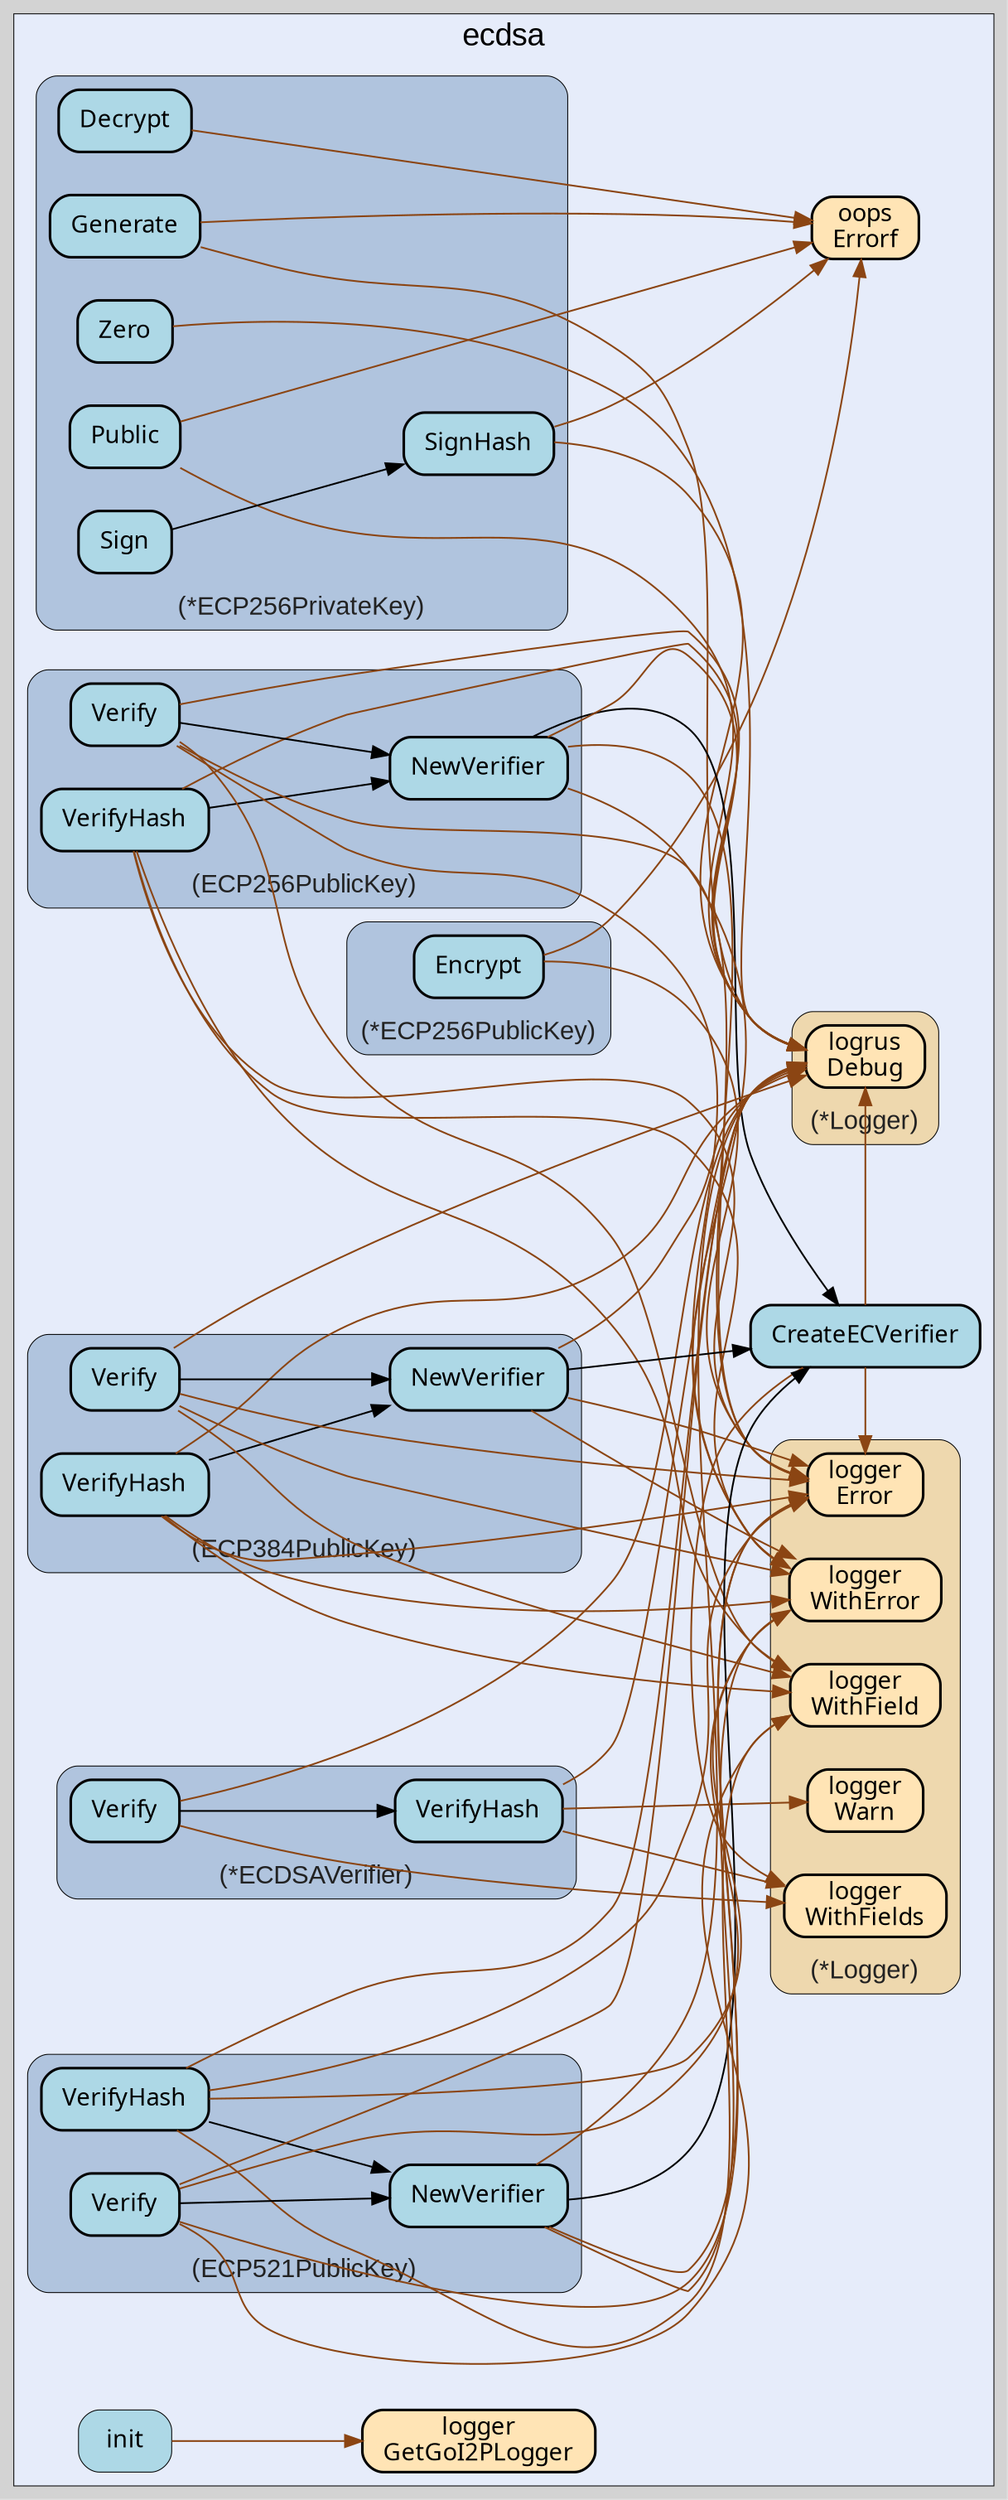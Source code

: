 digraph gocallvis {
    label="";
    labeljust="l";
    fontname="Arial";
    fontsize="14";
    rankdir="LR";
    bgcolor="lightgray";
    style="solid";
    penwidth="0.5";
    pad="0.0";
    nodesep="0.35";

    node [shape="box" style="filled,rounded" fillcolor="honeydew" fontname="Verdana" penwidth="1.0" margin="0.16,0.0"];
    edge [minlen="2"]

    subgraph "cluster_focus" {
        bgcolor="#e6ecfa";
label="ecdsa";
labelloc="t";
labeljust="c";
fontsize="18";
        
        "github.com/samber/oops.Errorf" [ fillcolor="moccasin" label="oops\nErrorf" penwidth="1.5" tooltip="github.com/samber/oops.Errorf | defined in oops.go:34" ]
        "github.com/go-i2p/crypto/ecdsa.CreateECVerifier" [ fillcolor="lightblue" label="CreateECVerifier" penwidth="1.5" tooltip="github.com/go-i2p/crypto/ecdsa.CreateECVerifier | defined in ecdsa_verifier.go:48\nat ecdsa_verifier.go:55: calling [(*github.com/go-i2p/logger.Logger).Error]\nat ecdsa_verifier.go:49: calling [(*github.com/go-i2p/logger.Logger).WithFields]\nat ecdsa_verifier.go:52: calling [(*github.com/sirupsen/logrus.Logger).Debug]\nat ecdsa_verifier.go:63: calling [(*github.com/sirupsen/logrus.Logger).Debug]" ]
        "github.com/go-i2p/crypto/ecdsa.init" [ penwidth="0.5" tooltip="github.com/go-i2p/crypto/ecdsa.init | defined in .:0\nat ecdsa.go:7: calling [github.com/go-i2p/logger.GetGoI2PLogger]" fillcolor="lightblue" label="init" ]
        "github.com/go-i2p/logger.GetGoI2PLogger" [ label="logger\nGetGoI2PLogger" penwidth="1.5" tooltip="github.com/go-i2p/logger.GetGoI2PLogger | defined in log.go:120" fillcolor="moccasin" ]
        
        subgraph "cluster_*github.com/go-i2p/crypto/ecdsa.ECDSAVerifier" {
        penwidth="0.5";
fontsize="15";
labelloc="b";
style="rounded,filled";
fillcolor="lightsteelblue";
label="(*ECDSAVerifier)";
tooltip="type: *github.com/go-i2p/crypto/ecdsa.ECDSAVerifier";
fontcolor="#222222";
        
        "(*github.com/go-i2p/crypto/ecdsa.ECDSAVerifier).Verify" [ penwidth="1.5" tooltip="(*github.com/go-i2p/crypto/ecdsa.ECDSAVerifier).Verify | defined in ecdsa_verifier.go:36\nat ecdsa_verifier.go:37: calling [(*github.com/go-i2p/logger.Logger).WithFields]\nat ecdsa_verifier.go:44: calling [(*github.com/go-i2p/crypto/ecdsa.ECDSAVerifier).VerifyHash]\nat ecdsa_verifier.go:40: calling [(*github.com/sirupsen/logrus.Logger).Debug]" fillcolor="lightblue" label="Verify" ]
        "(*github.com/go-i2p/crypto/ecdsa.ECDSAVerifier).VerifyHash" [ fillcolor="lightblue" label="VerifyHash" penwidth="1.5" tooltip="(*github.com/go-i2p/crypto/ecdsa.ECDSAVerifier).VerifyHash | defined in ecdsa_verifier.go:19\nat ecdsa_verifier.go:27: calling [(*github.com/go-i2p/logger.Logger).Warn]\nat ecdsa_verifier.go:20: calling [(*github.com/go-i2p/logger.Logger).WithFields]\nat ecdsa_verifier.go:23: calling [(*github.com/sirupsen/logrus.Logger).Debug]\nat ecdsa_verifier.go:30: calling [(*github.com/sirupsen/logrus.Logger).Debug]" ]
        
    }

        subgraph "cluster_*github.com/go-i2p/crypto/ecdsa.ECP256PrivateKey" {
        style="rounded,filled";
fillcolor="lightsteelblue";
label="(*ECP256PrivateKey)";
tooltip="type: *github.com/go-i2p/crypto/ecdsa.ECP256PrivateKey";
penwidth="0.5";
fontsize="15";
labelloc="b";
fontcolor="#222222";
        
        "(*github.com/go-i2p/crypto/ecdsa.ECP256PrivateKey).Decrypt" [ label="Decrypt" penwidth="1.5" tooltip="(*github.com/go-i2p/crypto/ecdsa.ECP256PrivateKey).Decrypt | defined in ecdsa_p256_private.go:61\nat ecdsa_p256_private.go:65: calling [github.com/samber/oops.Errorf]" fillcolor="lightblue" ]
        "(*github.com/go-i2p/crypto/ecdsa.ECP256PrivateKey).Public" [ fillcolor="lightblue" label="Public" penwidth="1.5" tooltip="(*github.com/go-i2p/crypto/ecdsa.ECP256PrivateKey).Public | defined in ecdsa_p256_private.go:74\nat ecdsa_p256_private.go:95: calling [(*github.com/sirupsen/logrus.Logger).Debug]\nat ecdsa_p256_private.go:80: calling [github.com/samber/oops.Errorf]" ]
        "(*github.com/go-i2p/crypto/ecdsa.ECP256PrivateKey).Zero" [ tooltip="(*github.com/go-i2p/crypto/ecdsa.ECP256PrivateKey).Zero | defined in ecdsa_p256_private.go:100\nat ecdsa_p256_private.go:105: calling [(*github.com/sirupsen/logrus.Logger).Debug]" fillcolor="lightblue" label="Zero" penwidth="1.5" ]
        "(*github.com/go-i2p/crypto/ecdsa.ECP256PrivateKey).SignHash" [ fillcolor="lightblue" label="SignHash" penwidth="1.5" tooltip="(*github.com/go-i2p/crypto/ecdsa.ECP256PrivateKey).SignHash | defined in ecdsa_p256_private.go:31\nat ecdsa_p256_private.go:56: calling [(*github.com/sirupsen/logrus.Logger).Debug]\nat ecdsa_p256_private.go:44: calling [github.com/samber/oops.Errorf]" ]
        "(*github.com/go-i2p/crypto/ecdsa.ECP256PrivateKey).Sign" [ label="Sign" penwidth="1.5" tooltip="(*github.com/go-i2p/crypto/ecdsa.ECP256PrivateKey).Sign | defined in ecdsa_p256_private.go:24\nat ecdsa_p256_private.go:27: calling [(*github.com/go-i2p/crypto/ecdsa.ECP256PrivateKey).SignHash]" fillcolor="lightblue" ]
        "(*github.com/go-i2p/crypto/ecdsa.ECP256PrivateKey).Generate" [ fillcolor="lightblue" label="Generate" penwidth="1.5" tooltip="(*github.com/go-i2p/crypto/ecdsa.ECP256PrivateKey).Generate | defined in ecdsa_p256_private.go:109\nat ecdsa_p256_private.go:113: calling [github.com/samber/oops.Errorf]\nat ecdsa_p256_private.go:123: calling [(*github.com/sirupsen/logrus.Logger).Debug]" ]
        
    }

        subgraph "cluster_*github.com/go-i2p/crypto/ecdsa.ECP256PublicKey" {
        penwidth="0.5";
fontcolor="#222222";
style="rounded,filled";
fillcolor="lightsteelblue";
fontsize="15";
labelloc="b";
label="(*ECP256PublicKey)";
tooltip="type: *github.com/go-i2p/crypto/ecdsa.ECP256PublicKey";
        
        "(*github.com/go-i2p/crypto/ecdsa.ECP256PublicKey).Encrypt" [ tooltip="(*github.com/go-i2p/crypto/ecdsa.ECP256PublicKey).Encrypt | defined in ecdsa_p256_public.go:38\nat ecdsa_p256_public.go:39: calling [(*github.com/go-i2p/logger.Logger).Error]\nat ecdsa_p256_public.go:40: calling [github.com/samber/oops.Errorf]" fillcolor="lightblue" label="Encrypt" penwidth="1.5" ]
        
    }

        subgraph "cluster_*github.com/go-i2p/logger.Logger" {
        labelloc="b";
style="rounded,filled";
fillcolor="wheat2";
label="(*Logger)";
tooltip="type: *github.com/go-i2p/logger.Logger";
penwidth="0.5";
fontsize="15";
fontcolor="#222222";
        
        "(*github.com/go-i2p/logger.Logger).WithFields" [ fillcolor="moccasin" label="logger\nWithFields" penwidth="1.5" tooltip="(*github.com/go-i2p/logger.Logger).WithFields | defined in log.go:60" ]
        "(*github.com/go-i2p/logger.Logger).Warn" [ tooltip="(*github.com/go-i2p/logger.Logger).Warn | defined in log.go:30" fillcolor="moccasin" label="logger\nWarn" penwidth="1.5" ]
        "(*github.com/go-i2p/logger.Logger).WithField" [ penwidth="1.5" tooltip="(*github.com/go-i2p/logger.Logger).WithField | defined in log.go:54" fillcolor="moccasin" label="logger\nWithField" ]
        "(*github.com/go-i2p/logger.Logger).Error" [ penwidth="1.5" tooltip="(*github.com/go-i2p/logger.Logger).Error | defined in log.go:42" fillcolor="moccasin" label="logger\nError" ]
        "(*github.com/go-i2p/logger.Logger).WithError" [ fillcolor="moccasin" label="logger\nWithError" penwidth="1.5" tooltip="(*github.com/go-i2p/logger.Logger).WithError | defined in log.go:66" ]
        
    }

        subgraph "cluster_*github.com/sirupsen/logrus.Logger" {
        labelloc="b";
style="rounded,filled";
fillcolor="wheat2";
label="(*Logger)";
tooltip="type: *github.com/sirupsen/logrus.Logger";
penwidth="0.5";
fontsize="15";
fontcolor="#222222";
        
        "(*github.com/sirupsen/logrus.Logger).Debug" [ fillcolor="moccasin" label="logrus\nDebug" penwidth="1.5" tooltip="(*github.com/sirupsen/logrus.Logger).Debug | defined in logger.go:221" ]
        
    }

        subgraph "cluster_github.com/go-i2p/crypto/ecdsa.ECP256PublicKey" {
        tooltip="type: github.com/go-i2p/crypto/ecdsa.ECP256PublicKey";
fontcolor="#222222";
labelloc="b";
fillcolor="lightsteelblue";
label="(ECP256PublicKey)";
penwidth="0.5";
fontsize="15";
style="rounded,filled";
        
        "(github.com/go-i2p/crypto/ecdsa.ECP256PublicKey).NewVerifier" [ fillcolor="lightblue" label="NewVerifier" penwidth="1.5" tooltip="(github.com/go-i2p/crypto/ecdsa.ECP256PublicKey).NewVerifier | defined in ecdsa_p256_public.go:51\nat ecdsa_p256_public.go:56: calling [(*github.com/go-i2p/logger.Logger).Error]\nat ecdsa_p256_public.go:54: calling [github.com/go-i2p/crypto/ecdsa.CreateECVerifier]\nat ecdsa_p256_public.go:52: calling [(*github.com/sirupsen/logrus.Logger).Debug]\nat ecdsa_p256_public.go:56: calling [(*github.com/go-i2p/logger.Logger).WithError]" ]
        "(github.com/go-i2p/crypto/ecdsa.ECP256PublicKey).VerifyHash" [ fillcolor="lightblue" label="VerifyHash" penwidth="1.5" tooltip="(github.com/go-i2p/crypto/ecdsa.ECP256PublicKey).VerifyHash | defined in ecdsa_p256_public.go:27\nat ecdsa_p256_public.go:28: calling [(*github.com/go-i2p/logger.Logger).WithField]\nat ecdsa_p256_public.go:28: calling [(*github.com/sirupsen/logrus.Logger).Debug]\nat ecdsa_p256_public.go:31: calling [(*github.com/go-i2p/logger.Logger).Error]\nat ecdsa_p256_public.go:31: calling [(*github.com/go-i2p/logger.Logger).WithError]\nat ecdsa_p256_public.go:29: calling [(github.com/go-i2p/crypto/ecdsa.ECP256PublicKey).NewVerifier]" ]
        "(github.com/go-i2p/crypto/ecdsa.ECP256PublicKey).Verify" [ fillcolor="lightblue" label="Verify" penwidth="1.5" tooltip="(github.com/go-i2p/crypto/ecdsa.ECP256PublicKey).Verify | defined in ecdsa_p256_public.go:16\nat ecdsa_p256_public.go:17: calling [(*github.com/sirupsen/logrus.Logger).Debug]\nat ecdsa_p256_public.go:20: calling [(*github.com/go-i2p/logger.Logger).WithError]\nat ecdsa_p256_public.go:18: calling [(github.com/go-i2p/crypto/ecdsa.ECP256PublicKey).NewVerifier]\nat ecdsa_p256_public.go:20: calling [(*github.com/go-i2p/logger.Logger).Error]\nat ecdsa_p256_public.go:17: calling [(*github.com/go-i2p/logger.Logger).WithField]" ]
        
    }

        subgraph "cluster_github.com/go-i2p/crypto/ecdsa.ECP384PublicKey" {
        penwidth="0.5";
fontcolor="#222222";
labelloc="b";
style="rounded,filled";
label="(ECP384PublicKey)";
tooltip="type: github.com/go-i2p/crypto/ecdsa.ECP384PublicKey";
fontsize="15";
fillcolor="lightsteelblue";
        
        "(github.com/go-i2p/crypto/ecdsa.ECP384PublicKey).VerifyHash" [ fillcolor="lightblue" label="VerifyHash" penwidth="1.5" tooltip="(github.com/go-i2p/crypto/ecdsa.ECP384PublicKey).VerifyHash | defined in ecdsa_p384_public.go:26\nat ecdsa_p384_public.go:27: calling [(*github.com/sirupsen/logrus.Logger).Debug]\nat ecdsa_p384_public.go:30: calling [(*github.com/go-i2p/logger.Logger).WithError]\nat ecdsa_p384_public.go:28: calling [(github.com/go-i2p/crypto/ecdsa.ECP384PublicKey).NewVerifier]\nat ecdsa_p384_public.go:30: calling [(*github.com/go-i2p/logger.Logger).Error]\nat ecdsa_p384_public.go:27: calling [(*github.com/go-i2p/logger.Logger).WithField]" ]
        "(github.com/go-i2p/crypto/ecdsa.ECP384PublicKey).NewVerifier" [ tooltip="(github.com/go-i2p/crypto/ecdsa.ECP384PublicKey).NewVerifier | defined in ecdsa_p384_public.go:44\nat ecdsa_p384_public.go:45: calling [(*github.com/sirupsen/logrus.Logger).Debug]\nat ecdsa_p384_public.go:48: calling [(*github.com/go-i2p/logger.Logger).Error]\nat ecdsa_p384_public.go:46: calling [github.com/go-i2p/crypto/ecdsa.CreateECVerifier]\nat ecdsa_p384_public.go:48: calling [(*github.com/go-i2p/logger.Logger).WithError]" fillcolor="lightblue" label="NewVerifier" penwidth="1.5" ]
        "(github.com/go-i2p/crypto/ecdsa.ECP384PublicKey).Verify" [ label="Verify" penwidth="1.5" tooltip="(github.com/go-i2p/crypto/ecdsa.ECP384PublicKey).Verify | defined in ecdsa_p384_public.go:15\nat ecdsa_p384_public.go:19: calling [(*github.com/go-i2p/logger.Logger).WithError]\nat ecdsa_p384_public.go:17: calling [(github.com/go-i2p/crypto/ecdsa.ECP384PublicKey).NewVerifier]\nat ecdsa_p384_public.go:16: calling [(*github.com/go-i2p/logger.Logger).WithField]\nat ecdsa_p384_public.go:16: calling [(*github.com/sirupsen/logrus.Logger).Debug]\nat ecdsa_p384_public.go:19: calling [(*github.com/go-i2p/logger.Logger).Error]" fillcolor="lightblue" ]
        
    }

        subgraph "cluster_github.com/go-i2p/crypto/ecdsa.ECP521PublicKey" {
        fontcolor="#222222";
labelloc="b";
fillcolor="lightsteelblue";
tooltip="type: github.com/go-i2p/crypto/ecdsa.ECP521PublicKey";
style="rounded,filled";
label="(ECP521PublicKey)";
penwidth="0.5";
fontsize="15";
        
        "(github.com/go-i2p/crypto/ecdsa.ECP521PublicKey).NewVerifier" [ fillcolor="lightblue" label="NewVerifier" penwidth="1.5" tooltip="(github.com/go-i2p/crypto/ecdsa.ECP521PublicKey).NewVerifier | defined in ecdsa_p521_public.go:44\nat ecdsa_p521_public.go:45: calling [(*github.com/sirupsen/logrus.Logger).Debug]\nat ecdsa_p521_public.go:48: calling [(*github.com/go-i2p/logger.Logger).WithError]\nat ecdsa_p521_public.go:48: calling [(*github.com/go-i2p/logger.Logger).Error]\nat ecdsa_p521_public.go:46: calling [github.com/go-i2p/crypto/ecdsa.CreateECVerifier]" ]
        "(github.com/go-i2p/crypto/ecdsa.ECP521PublicKey).VerifyHash" [ fillcolor="lightblue" label="VerifyHash" penwidth="1.5" tooltip="(github.com/go-i2p/crypto/ecdsa.ECP521PublicKey).VerifyHash | defined in ecdsa_p521_public.go:26\nat ecdsa_p521_public.go:27: calling [(*github.com/sirupsen/logrus.Logger).Debug]\nat ecdsa_p521_public.go:28: calling [(github.com/go-i2p/crypto/ecdsa.ECP521PublicKey).NewVerifier]\nat ecdsa_p521_public.go:30: calling [(*github.com/go-i2p/logger.Logger).WithError]\nat ecdsa_p521_public.go:30: calling [(*github.com/go-i2p/logger.Logger).Error]\nat ecdsa_p521_public.go:27: calling [(*github.com/go-i2p/logger.Logger).WithField]" ]
        "(github.com/go-i2p/crypto/ecdsa.ECP521PublicKey).Verify" [ fillcolor="lightblue" label="Verify" penwidth="1.5" tooltip="(github.com/go-i2p/crypto/ecdsa.ECP521PublicKey).Verify | defined in ecdsa_p521_public.go:15\nat ecdsa_p521_public.go:16: calling [(*github.com/go-i2p/logger.Logger).WithField]\nat ecdsa_p521_public.go:17: calling [(github.com/go-i2p/crypto/ecdsa.ECP521PublicKey).NewVerifier]\nat ecdsa_p521_public.go:16: calling [(*github.com/sirupsen/logrus.Logger).Debug]\nat ecdsa_p521_public.go:19: calling [(*github.com/go-i2p/logger.Logger).WithError]\nat ecdsa_p521_public.go:19: calling [(*github.com/go-i2p/logger.Logger).Error]" ]
        
    }

    }

    "(*github.com/go-i2p/crypto/ecdsa.ECP256PublicKey).Encrypt" -> "(*github.com/go-i2p/logger.Logger).Error" [ color="saddlebrown" tooltip="at ecdsa_p256_public.go:39: calling [(*github.com/go-i2p/logger.Logger).Error]" ]
    "(*github.com/go-i2p/crypto/ecdsa.ECDSAVerifier).VerifyHash" -> "(*github.com/go-i2p/logger.Logger).Warn" [ color="saddlebrown" tooltip="at ecdsa_verifier.go:27: calling [(*github.com/go-i2p/logger.Logger).Warn]" ]
    "(github.com/go-i2p/crypto/ecdsa.ECP384PublicKey).NewVerifier" -> "(*github.com/sirupsen/logrus.Logger).Debug" [ color="saddlebrown" tooltip="at ecdsa_p384_public.go:45: calling [(*github.com/sirupsen/logrus.Logger).Debug]" ]
    "(github.com/go-i2p/crypto/ecdsa.ECP521PublicKey).NewVerifier" -> "(*github.com/sirupsen/logrus.Logger).Debug" [ color="saddlebrown" tooltip="at ecdsa_p521_public.go:45: calling [(*github.com/sirupsen/logrus.Logger).Debug]" ]
    "(github.com/go-i2p/crypto/ecdsa.ECP521PublicKey).NewVerifier" -> "(*github.com/go-i2p/logger.Logger).WithError" [ tooltip="at ecdsa_p521_public.go:48: calling [(*github.com/go-i2p/logger.Logger).WithError]" color="saddlebrown" ]
    "(github.com/go-i2p/crypto/ecdsa.ECP521PublicKey).NewVerifier" -> "(*github.com/go-i2p/logger.Logger).Error" [ color="saddlebrown" tooltip="at ecdsa_p521_public.go:48: calling [(*github.com/go-i2p/logger.Logger).Error]" ]
    "(github.com/go-i2p/crypto/ecdsa.ECP384PublicKey).VerifyHash" -> "(*github.com/sirupsen/logrus.Logger).Debug" [ tooltip="at ecdsa_p384_public.go:27: calling [(*github.com/sirupsen/logrus.Logger).Debug]" color="saddlebrown" ]
    "(github.com/go-i2p/crypto/ecdsa.ECP384PublicKey).VerifyHash" -> "(*github.com/go-i2p/logger.Logger).WithError" [ color="saddlebrown" tooltip="at ecdsa_p384_public.go:30: calling [(*github.com/go-i2p/logger.Logger).WithError]" ]
    "(github.com/go-i2p/crypto/ecdsa.ECP256PublicKey).NewVerifier" -> "(*github.com/go-i2p/logger.Logger).Error" [ color="saddlebrown" tooltip="at ecdsa_p256_public.go:56: calling [(*github.com/go-i2p/logger.Logger).Error]" ]
    "(*github.com/go-i2p/crypto/ecdsa.ECP256PrivateKey).Public" -> "(*github.com/sirupsen/logrus.Logger).Debug" [ color="saddlebrown" tooltip="at ecdsa_p256_private.go:95: calling [(*github.com/sirupsen/logrus.Logger).Debug]" ]
    "(*github.com/go-i2p/crypto/ecdsa.ECDSAVerifier).VerifyHash" -> "(*github.com/go-i2p/logger.Logger).WithFields" [ color="saddlebrown" tooltip="at ecdsa_verifier.go:20: calling [(*github.com/go-i2p/logger.Logger).WithFields]" ]
    "(*github.com/go-i2p/crypto/ecdsa.ECP256PrivateKey).Decrypt" -> "github.com/samber/oops.Errorf" [ color="saddlebrown" tooltip="at ecdsa_p256_private.go:65: calling [github.com/samber/oops.Errorf]" ]
    "(*github.com/go-i2p/crypto/ecdsa.ECP256PrivateKey).Public" -> "github.com/samber/oops.Errorf" [ color="saddlebrown" tooltip="at ecdsa_p256_private.go:80: calling [github.com/samber/oops.Errorf]" ]
    "github.com/go-i2p/crypto/ecdsa.init" -> "github.com/go-i2p/logger.GetGoI2PLogger" [ tooltip="at ecdsa.go:7: calling [github.com/go-i2p/logger.GetGoI2PLogger]" color="saddlebrown" ]
    "(*github.com/go-i2p/crypto/ecdsa.ECP256PrivateKey).SignHash" -> "(*github.com/sirupsen/logrus.Logger).Debug" [ tooltip="at ecdsa_p256_private.go:56: calling [(*github.com/sirupsen/logrus.Logger).Debug]" color="saddlebrown" ]
    "(github.com/go-i2p/crypto/ecdsa.ECP521PublicKey).Verify" -> "(*github.com/go-i2p/logger.Logger).WithField" [ color="saddlebrown" tooltip="at ecdsa_p521_public.go:16: calling [(*github.com/go-i2p/logger.Logger).WithField]" ]
    "(github.com/go-i2p/crypto/ecdsa.ECP521PublicKey).Verify" -> "(github.com/go-i2p/crypto/ecdsa.ECP521PublicKey).NewVerifier" [ tooltip="at ecdsa_p521_public.go:17: calling [(github.com/go-i2p/crypto/ecdsa.ECP521PublicKey).NewVerifier]" ]
    "(github.com/go-i2p/crypto/ecdsa.ECP256PublicKey).Verify" -> "(*github.com/sirupsen/logrus.Logger).Debug" [ color="saddlebrown" tooltip="at ecdsa_p256_public.go:17: calling [(*github.com/sirupsen/logrus.Logger).Debug]" ]
    "(github.com/go-i2p/crypto/ecdsa.ECP384PublicKey).NewVerifier" -> "(*github.com/go-i2p/logger.Logger).Error" [ tooltip="at ecdsa_p384_public.go:48: calling [(*github.com/go-i2p/logger.Logger).Error]" color="saddlebrown" ]
    "(github.com/go-i2p/crypto/ecdsa.ECP256PublicKey).NewVerifier" -> "github.com/go-i2p/crypto/ecdsa.CreateECVerifier" [ tooltip="at ecdsa_p256_public.go:54: calling [github.com/go-i2p/crypto/ecdsa.CreateECVerifier]" ]
    "(github.com/go-i2p/crypto/ecdsa.ECP256PublicKey).Verify" -> "(*github.com/go-i2p/logger.Logger).WithError" [ tooltip="at ecdsa_p256_public.go:20: calling [(*github.com/go-i2p/logger.Logger).WithError]" color="saddlebrown" ]
    "(*github.com/go-i2p/crypto/ecdsa.ECP256PublicKey).Encrypt" -> "github.com/samber/oops.Errorf" [ color="saddlebrown" tooltip="at ecdsa_p256_public.go:40: calling [github.com/samber/oops.Errorf]" ]
    "(github.com/go-i2p/crypto/ecdsa.ECP521PublicKey).VerifyHash" -> "(*github.com/sirupsen/logrus.Logger).Debug" [ tooltip="at ecdsa_p521_public.go:27: calling [(*github.com/sirupsen/logrus.Logger).Debug]" color="saddlebrown" ]
    "(*github.com/go-i2p/crypto/ecdsa.ECP256PrivateKey).Zero" -> "(*github.com/sirupsen/logrus.Logger).Debug" [ color="saddlebrown" tooltip="at ecdsa_p256_private.go:105: calling [(*github.com/sirupsen/logrus.Logger).Debug]" ]
    "(github.com/go-i2p/crypto/ecdsa.ECP256PublicKey).Verify" -> "(github.com/go-i2p/crypto/ecdsa.ECP256PublicKey).NewVerifier" [ tooltip="at ecdsa_p256_public.go:18: calling [(github.com/go-i2p/crypto/ecdsa.ECP256PublicKey).NewVerifier]" ]
    "(github.com/go-i2p/crypto/ecdsa.ECP521PublicKey).NewVerifier" -> "github.com/go-i2p/crypto/ecdsa.CreateECVerifier" [ tooltip="at ecdsa_p521_public.go:46: calling [github.com/go-i2p/crypto/ecdsa.CreateECVerifier]" ]
    "(github.com/go-i2p/crypto/ecdsa.ECP521PublicKey).VerifyHash" -> "(github.com/go-i2p/crypto/ecdsa.ECP521PublicKey).NewVerifier" [ tooltip="at ecdsa_p521_public.go:28: calling [(github.com/go-i2p/crypto/ecdsa.ECP521PublicKey).NewVerifier]" ]
    "(github.com/go-i2p/crypto/ecdsa.ECP384PublicKey).NewVerifier" -> "github.com/go-i2p/crypto/ecdsa.CreateECVerifier" [ tooltip="at ecdsa_p384_public.go:46: calling [github.com/go-i2p/crypto/ecdsa.CreateECVerifier]" ]
    "(github.com/go-i2p/crypto/ecdsa.ECP521PublicKey).VerifyHash" -> "(*github.com/go-i2p/logger.Logger).WithError" [ color="saddlebrown" tooltip="at ecdsa_p521_public.go:30: calling [(*github.com/go-i2p/logger.Logger).WithError]" ]
    "(github.com/go-i2p/crypto/ecdsa.ECP256PublicKey).Verify" -> "(*github.com/go-i2p/logger.Logger).Error" [ color="saddlebrown" tooltip="at ecdsa_p256_public.go:20: calling [(*github.com/go-i2p/logger.Logger).Error]" ]
    "github.com/go-i2p/crypto/ecdsa.CreateECVerifier" -> "(*github.com/go-i2p/logger.Logger).Error" [ color="saddlebrown" tooltip="at ecdsa_verifier.go:55: calling [(*github.com/go-i2p/logger.Logger).Error]" ]
    "(github.com/go-i2p/crypto/ecdsa.ECP384PublicKey).VerifyHash" -> "(github.com/go-i2p/crypto/ecdsa.ECP384PublicKey).NewVerifier" [ tooltip="at ecdsa_p384_public.go:28: calling [(github.com/go-i2p/crypto/ecdsa.ECP384PublicKey).NewVerifier]" ]
    "(github.com/go-i2p/crypto/ecdsa.ECP256PublicKey).NewVerifier" -> "(*github.com/sirupsen/logrus.Logger).Debug" [ color="saddlebrown" tooltip="at ecdsa_p256_public.go:52: calling [(*github.com/sirupsen/logrus.Logger).Debug]" ]
    "(github.com/go-i2p/crypto/ecdsa.ECP521PublicKey).VerifyHash" -> "(*github.com/go-i2p/logger.Logger).Error" [ color="saddlebrown" tooltip="at ecdsa_p521_public.go:30: calling [(*github.com/go-i2p/logger.Logger).Error]" ]
    "(github.com/go-i2p/crypto/ecdsa.ECP256PublicKey).VerifyHash" -> "(*github.com/go-i2p/logger.Logger).WithField" [ color="saddlebrown" tooltip="at ecdsa_p256_public.go:28: calling [(*github.com/go-i2p/logger.Logger).WithField]" ]
    "(*github.com/go-i2p/crypto/ecdsa.ECDSAVerifier).Verify" -> "(*github.com/go-i2p/logger.Logger).WithFields" [ tooltip="at ecdsa_verifier.go:37: calling [(*github.com/go-i2p/logger.Logger).WithFields]" color="saddlebrown" ]
    "(*github.com/go-i2p/crypto/ecdsa.ECDSAVerifier).Verify" -> "(*github.com/go-i2p/crypto/ecdsa.ECDSAVerifier).VerifyHash" [ tooltip="at ecdsa_verifier.go:44: calling [(*github.com/go-i2p/crypto/ecdsa.ECDSAVerifier).VerifyHash]" ]
    "(github.com/go-i2p/crypto/ecdsa.ECP384PublicKey).Verify" -> "(*github.com/go-i2p/logger.Logger).WithError" [ color="saddlebrown" tooltip="at ecdsa_p384_public.go:19: calling [(*github.com/go-i2p/logger.Logger).WithError]" ]
    "github.com/go-i2p/crypto/ecdsa.CreateECVerifier" -> "(*github.com/go-i2p/logger.Logger).WithFields" [ color="saddlebrown" tooltip="at ecdsa_verifier.go:49: calling [(*github.com/go-i2p/logger.Logger).WithFields]" ]
    "(github.com/go-i2p/crypto/ecdsa.ECP521PublicKey).VerifyHash" -> "(*github.com/go-i2p/logger.Logger).WithField" [ tooltip="at ecdsa_p521_public.go:27: calling [(*github.com/go-i2p/logger.Logger).WithField]" color="saddlebrown" ]
    "(github.com/go-i2p/crypto/ecdsa.ECP256PublicKey).VerifyHash" -> "(*github.com/sirupsen/logrus.Logger).Debug" [ color="saddlebrown" tooltip="at ecdsa_p256_public.go:28: calling [(*github.com/sirupsen/logrus.Logger).Debug]" ]
    "(github.com/go-i2p/crypto/ecdsa.ECP384PublicKey).NewVerifier" -> "(*github.com/go-i2p/logger.Logger).WithError" [ color="saddlebrown" tooltip="at ecdsa_p384_public.go:48: calling [(*github.com/go-i2p/logger.Logger).WithError]" ]
    "(github.com/go-i2p/crypto/ecdsa.ECP384PublicKey).Verify" -> "(github.com/go-i2p/crypto/ecdsa.ECP384PublicKey).NewVerifier" [ tooltip="at ecdsa_p384_public.go:17: calling [(github.com/go-i2p/crypto/ecdsa.ECP384PublicKey).NewVerifier]" ]
    "(github.com/go-i2p/crypto/ecdsa.ECP256PublicKey).VerifyHash" -> "(*github.com/go-i2p/logger.Logger).Error" [ color="saddlebrown" tooltip="at ecdsa_p256_public.go:31: calling [(*github.com/go-i2p/logger.Logger).Error]" ]
    "(*github.com/go-i2p/crypto/ecdsa.ECP256PrivateKey).Generate" -> "github.com/samber/oops.Errorf" [ color="saddlebrown" tooltip="at ecdsa_p256_private.go:113: calling [github.com/samber/oops.Errorf]" ]
    "github.com/go-i2p/crypto/ecdsa.CreateECVerifier" -> "(*github.com/sirupsen/logrus.Logger).Debug" [ color="saddlebrown" tooltip="at ecdsa_verifier.go:52: calling [(*github.com/sirupsen/logrus.Logger).Debug]\nat ecdsa_verifier.go:63: calling [(*github.com/sirupsen/logrus.Logger).Debug]" ]
    "(github.com/go-i2p/crypto/ecdsa.ECP256PublicKey).VerifyHash" -> "(*github.com/go-i2p/logger.Logger).WithError" [ color="saddlebrown" tooltip="at ecdsa_p256_public.go:31: calling [(*github.com/go-i2p/logger.Logger).WithError]" ]
    "(*github.com/go-i2p/crypto/ecdsa.ECP256PrivateKey).SignHash" -> "github.com/samber/oops.Errorf" [ color="saddlebrown" tooltip="at ecdsa_p256_private.go:44: calling [github.com/samber/oops.Errorf]" ]
    "(*github.com/go-i2p/crypto/ecdsa.ECP256PrivateKey).Sign" -> "(*github.com/go-i2p/crypto/ecdsa.ECP256PrivateKey).SignHash" [ tooltip="at ecdsa_p256_private.go:27: calling [(*github.com/go-i2p/crypto/ecdsa.ECP256PrivateKey).SignHash]" ]
    "(github.com/go-i2p/crypto/ecdsa.ECP384PublicKey).Verify" -> "(*github.com/go-i2p/logger.Logger).WithField" [ color="saddlebrown" tooltip="at ecdsa_p384_public.go:16: calling [(*github.com/go-i2p/logger.Logger).WithField]" ]
    "(github.com/go-i2p/crypto/ecdsa.ECP384PublicKey).Verify" -> "(*github.com/sirupsen/logrus.Logger).Debug" [ color="saddlebrown" tooltip="at ecdsa_p384_public.go:16: calling [(*github.com/sirupsen/logrus.Logger).Debug]" ]
    "(*github.com/go-i2p/crypto/ecdsa.ECDSAVerifier).VerifyHash" -> "(*github.com/sirupsen/logrus.Logger).Debug" [ color="saddlebrown" tooltip="at ecdsa_verifier.go:23: calling [(*github.com/sirupsen/logrus.Logger).Debug]\nat ecdsa_verifier.go:30: calling [(*github.com/sirupsen/logrus.Logger).Debug]" ]
    "(github.com/go-i2p/crypto/ecdsa.ECP384PublicKey).VerifyHash" -> "(*github.com/go-i2p/logger.Logger).Error" [ color="saddlebrown" tooltip="at ecdsa_p384_public.go:30: calling [(*github.com/go-i2p/logger.Logger).Error]" ]
    "(github.com/go-i2p/crypto/ecdsa.ECP384PublicKey).Verify" -> "(*github.com/go-i2p/logger.Logger).Error" [ tooltip="at ecdsa_p384_public.go:19: calling [(*github.com/go-i2p/logger.Logger).Error]" color="saddlebrown" ]
    "(github.com/go-i2p/crypto/ecdsa.ECP256PublicKey).NewVerifier" -> "(*github.com/go-i2p/logger.Logger).WithError" [ color="saddlebrown" tooltip="at ecdsa_p256_public.go:56: calling [(*github.com/go-i2p/logger.Logger).WithError]" ]
    "(github.com/go-i2p/crypto/ecdsa.ECP521PublicKey).Verify" -> "(*github.com/sirupsen/logrus.Logger).Debug" [ color="saddlebrown" tooltip="at ecdsa_p521_public.go:16: calling [(*github.com/sirupsen/logrus.Logger).Debug]" ]
    "(*github.com/go-i2p/crypto/ecdsa.ECP256PrivateKey).Generate" -> "(*github.com/sirupsen/logrus.Logger).Debug" [ tooltip="at ecdsa_p256_private.go:123: calling [(*github.com/sirupsen/logrus.Logger).Debug]" color="saddlebrown" ]
    "(*github.com/go-i2p/crypto/ecdsa.ECDSAVerifier).Verify" -> "(*github.com/sirupsen/logrus.Logger).Debug" [ color="saddlebrown" tooltip="at ecdsa_verifier.go:40: calling [(*github.com/sirupsen/logrus.Logger).Debug]" ]
    "(github.com/go-i2p/crypto/ecdsa.ECP384PublicKey).VerifyHash" -> "(*github.com/go-i2p/logger.Logger).WithField" [ color="saddlebrown" tooltip="at ecdsa_p384_public.go:27: calling [(*github.com/go-i2p/logger.Logger).WithField]" ]
    "(github.com/go-i2p/crypto/ecdsa.ECP256PublicKey).VerifyHash" -> "(github.com/go-i2p/crypto/ecdsa.ECP256PublicKey).NewVerifier" [ tooltip="at ecdsa_p256_public.go:29: calling [(github.com/go-i2p/crypto/ecdsa.ECP256PublicKey).NewVerifier]" ]
    "(github.com/go-i2p/crypto/ecdsa.ECP521PublicKey).Verify" -> "(*github.com/go-i2p/logger.Logger).WithError" [ color="saddlebrown" tooltip="at ecdsa_p521_public.go:19: calling [(*github.com/go-i2p/logger.Logger).WithError]" ]
    "(github.com/go-i2p/crypto/ecdsa.ECP521PublicKey).Verify" -> "(*github.com/go-i2p/logger.Logger).Error" [ color="saddlebrown" tooltip="at ecdsa_p521_public.go:19: calling [(*github.com/go-i2p/logger.Logger).Error]" ]
    "(github.com/go-i2p/crypto/ecdsa.ECP256PublicKey).Verify" -> "(*github.com/go-i2p/logger.Logger).WithField" [ color="saddlebrown" tooltip="at ecdsa_p256_public.go:17: calling [(*github.com/go-i2p/logger.Logger).WithField]" ]
}
